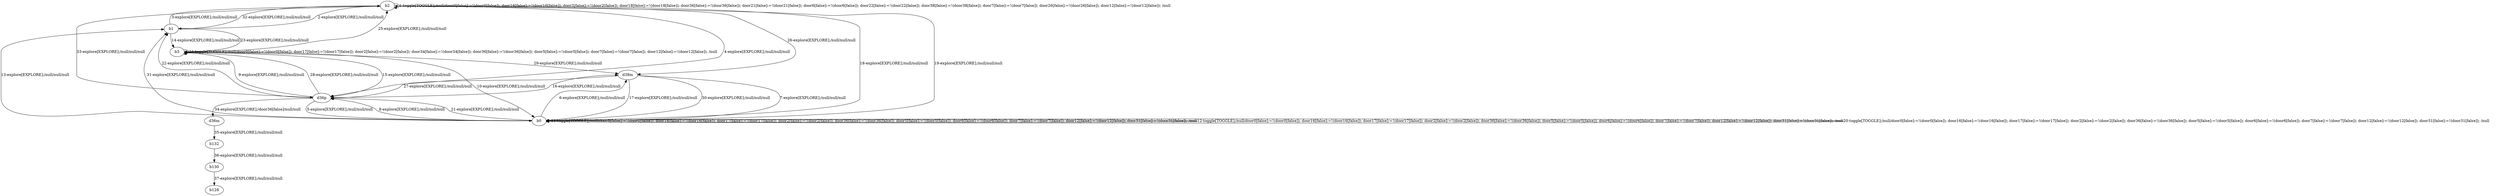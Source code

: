 # Total number of goals covered by this test: 1
# b130 --> b128

digraph g {
"b2" -> "b2" [label = "1-toggle[TOGGLE];/null/door0[false]:=!(door0[false]); door16[false]:=!(door16[false]); door2[false]:=!(door2[false]); door18[false]:=!(door18[false]); door36[false]:=!(door36[false]); door21[false]:=!(door21[false]); door6[false]:=!(door6[false]); door22[false]:=!(door22[false]); door38[false]:=!(door38[false]); door7[false]:=!(door7[false]); door26[false]:=!(door26[false]); door12[false]:=!(door12[false]); /null"];
"b2" -> "b1" [label = "2-explore[EXPLORE];/null/null/null"];
"b1" -> "b2" [label = "3-explore[EXPLORE];/null/null/null"];
"b2" -> "d36p" [label = "4-explore[EXPLORE];/null/null/null"];
"d36p" -> "b0" [label = "5-explore[EXPLORE];/null/null/null"];
"b0" -> "d38m" [label = "6-explore[EXPLORE];/null/null/null"];
"d38m" -> "b0" [label = "7-explore[EXPLORE];/null/null/null"];
"b0" -> "d36p" [label = "8-explore[EXPLORE];/null/null/null"];
"d36p" -> "b3" [label = "9-explore[EXPLORE];/null/null/null"];
"b3" -> "b0" [label = "10-explore[EXPLORE];/null/null/null"];
"b0" -> "b0" [label = "11-toggle[TOGGLE];/null/door0[false]:=!(door0[false]); door16[false]:=!(door16[false]); door17[false]:=!(door17[false]); door2[false]:=!(door2[false]); door36[false]:=!(door36[false]); door5[false]:=!(door5[false]); door6[false]:=!(door6[false]); door7[false]:=!(door7[false]); door12[false]:=!(door12[false]); door31[false]:=!(door31[false]); /null"];
"b0" -> "b0" [label = "12-toggle[TOGGLE];/null/door0[false]:=!(door0[false]); door16[false]:=!(door16[false]); door17[false]:=!(door17[false]); door2[false]:=!(door2[false]); door36[false]:=!(door36[false]); door5[false]:=!(door5[false]); door6[false]:=!(door6[false]); door7[false]:=!(door7[false]); door12[false]:=!(door12[false]); door31[false]:=!(door31[false]); /null"];
"b0" -> "b1" [label = "13-explore[EXPLORE];/null/null/null"];
"b1" -> "b3" [label = "14-explore[EXPLORE];/null/null/null"];
"b3" -> "d36p" [label = "15-explore[EXPLORE];/null/null/null"];
"d36p" -> "d38m" [label = "16-explore[EXPLORE];/null/null/null"];
"d38m" -> "b0" [label = "17-explore[EXPLORE];/null/null/null"];
"b0" -> "b2" [label = "18-explore[EXPLORE];/null/null/null"];
"b2" -> "b0" [label = "19-explore[EXPLORE];/null/null/null"];
"b0" -> "b0" [label = "20-toggle[TOGGLE];/null/door0[false]:=!(door0[false]); door16[false]:=!(door16[false]); door17[false]:=!(door17[false]); door2[false]:=!(door2[false]); door36[false]:=!(door36[false]); door5[false]:=!(door5[false]); door6[false]:=!(door6[false]); door7[false]:=!(door7[false]); door12[false]:=!(door12[false]); door31[false]:=!(door31[false]); /null"];
"b0" -> "d36p" [label = "21-explore[EXPLORE];/null/null/null"];
"d36p" -> "b1" [label = "22-explore[EXPLORE];/null/null/null"];
"b1" -> "b3" [label = "23-explore[EXPLORE];/null/null/null"];
"b3" -> "b3" [label = "24-toggle[TOGGLE];/null/door0[false]:=!(door0[false]); door17[false]:=!(door17[false]); door2[false]:=!(door2[false]); door34[false]:=!(door34[false]); door36[false]:=!(door36[false]); door5[false]:=!(door5[false]); door7[false]:=!(door7[false]); door12[false]:=!(door12[false]); /null"];
"b3" -> "b2" [label = "25-explore[EXPLORE];/null/null/null"];
"b2" -> "d38m" [label = "26-explore[EXPLORE];/null/null/null"];
"d38m" -> "d36p" [label = "27-explore[EXPLORE];/null/null/null"];
"d36p" -> "b3" [label = "28-explore[EXPLORE];/null/null/null"];
"b3" -> "d38m" [label = "29-explore[EXPLORE];/null/null/null"];
"d38m" -> "b0" [label = "30-explore[EXPLORE];/null/null/null"];
"b0" -> "b1" [label = "31-explore[EXPLORE];/null/null/null"];
"b1" -> "b2" [label = "32-explore[EXPLORE];/null/null/null"];
"b2" -> "d36p" [label = "33-explore[EXPLORE];/null/null/null"];
"d36p" -> "d36m" [label = "34-explore[EXPLORE];/door36[false]/null/null"];
"d36m" -> "b132" [label = "35-explore[EXPLORE];/null/null/null"];
"b132" -> "b130" [label = "36-explore[EXPLORE];/null/null/null"];
"b130" -> "b128" [label = "37-explore[EXPLORE];/null/null/null"];
}